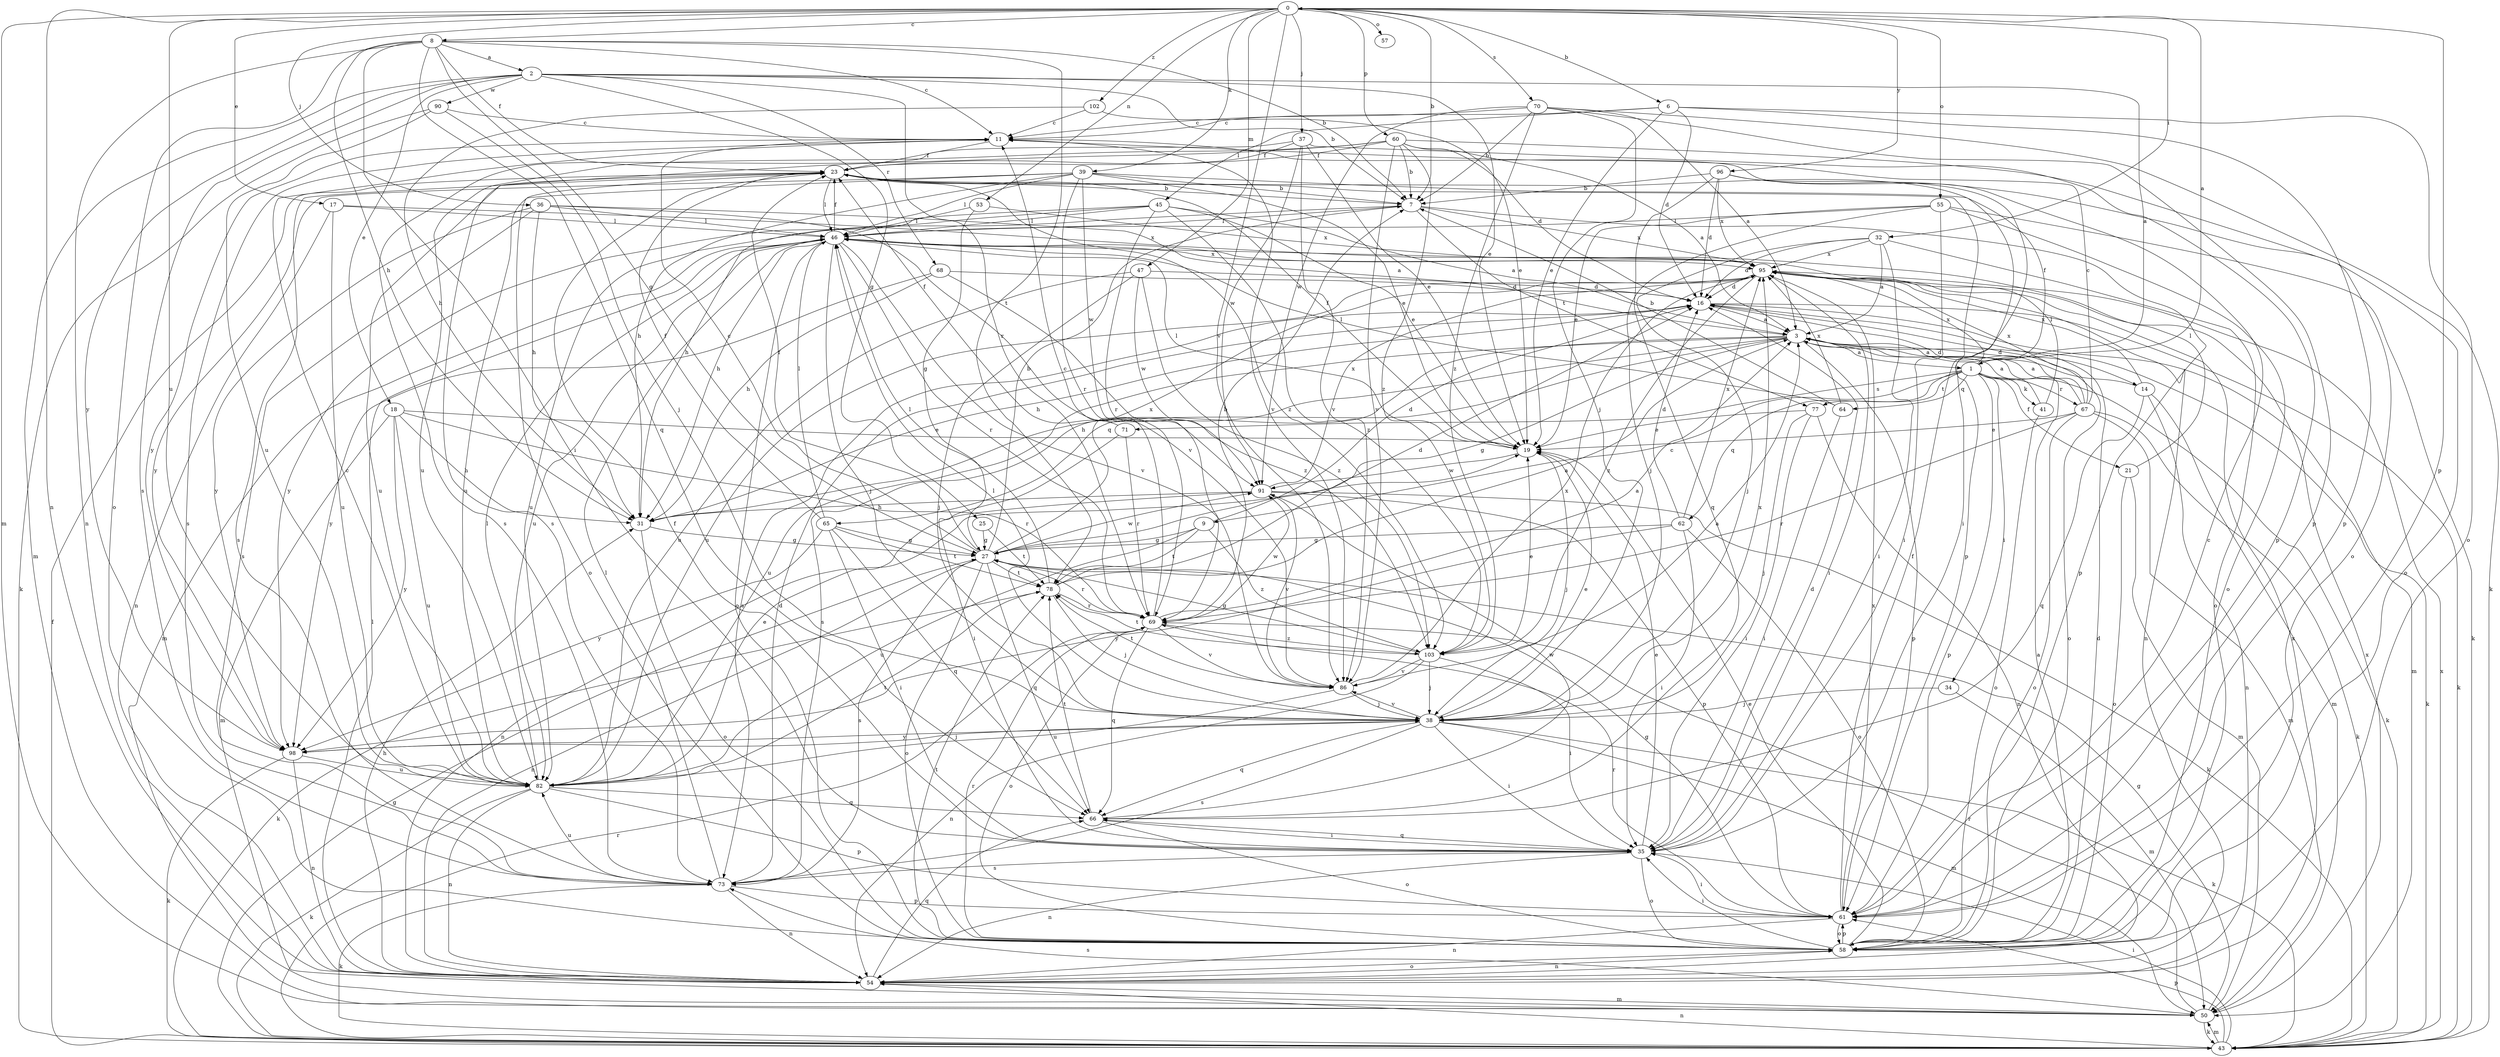strict digraph  {
0;
1;
2;
3;
6;
7;
8;
9;
11;
14;
16;
17;
18;
19;
21;
23;
25;
27;
31;
32;
34;
35;
36;
37;
38;
39;
41;
43;
45;
46;
47;
50;
53;
54;
55;
57;
58;
60;
61;
62;
64;
65;
66;
67;
68;
69;
70;
71;
73;
77;
78;
82;
86;
90;
91;
95;
96;
98;
102;
103;
0 -> 6  [label=b];
0 -> 7  [label=b];
0 -> 8  [label=c];
0 -> 17  [label=e];
0 -> 32  [label=i];
0 -> 36  [label=j];
0 -> 37  [label=j];
0 -> 39  [label=k];
0 -> 47  [label=m];
0 -> 50  [label=m];
0 -> 53  [label=n];
0 -> 54  [label=n];
0 -> 55  [label=o];
0 -> 57  [label=o];
0 -> 60  [label=p];
0 -> 61  [label=p];
0 -> 70  [label=s];
0 -> 82  [label=u];
0 -> 86  [label=v];
0 -> 96  [label=y];
0 -> 102  [label=z];
1 -> 0  [label=a];
1 -> 9  [label=c];
1 -> 21  [label=f];
1 -> 23  [label=f];
1 -> 34  [label=i];
1 -> 41  [label=k];
1 -> 43  [label=k];
1 -> 61  [label=p];
1 -> 62  [label=q];
1 -> 64  [label=q];
1 -> 67  [label=r];
1 -> 71  [label=s];
1 -> 77  [label=t];
1 -> 95  [label=x];
2 -> 1  [label=a];
2 -> 7  [label=b];
2 -> 18  [label=e];
2 -> 19  [label=e];
2 -> 25  [label=g];
2 -> 50  [label=m];
2 -> 68  [label=r];
2 -> 69  [label=r];
2 -> 73  [label=s];
2 -> 90  [label=w];
2 -> 98  [label=y];
3 -> 1  [label=a];
3 -> 14  [label=d];
3 -> 27  [label=g];
3 -> 31  [label=h];
3 -> 43  [label=k];
3 -> 61  [label=p];
3 -> 65  [label=q];
3 -> 73  [label=s];
3 -> 82  [label=u];
6 -> 11  [label=c];
6 -> 16  [label=d];
6 -> 19  [label=e];
6 -> 45  [label=l];
6 -> 58  [label=o];
6 -> 61  [label=p];
7 -> 46  [label=l];
7 -> 61  [label=p];
7 -> 77  [label=t];
7 -> 82  [label=u];
7 -> 95  [label=x];
8 -> 2  [label=a];
8 -> 7  [label=b];
8 -> 11  [label=c];
8 -> 23  [label=f];
8 -> 27  [label=g];
8 -> 31  [label=h];
8 -> 35  [label=i];
8 -> 54  [label=n];
8 -> 58  [label=o];
8 -> 66  [label=q];
8 -> 78  [label=t];
9 -> 16  [label=d];
9 -> 27  [label=g];
9 -> 78  [label=t];
9 -> 82  [label=u];
9 -> 103  [label=z];
11 -> 23  [label=f];
11 -> 73  [label=s];
11 -> 86  [label=v];
11 -> 98  [label=y];
14 -> 3  [label=a];
14 -> 50  [label=m];
14 -> 54  [label=n];
14 -> 66  [label=q];
14 -> 95  [label=x];
16 -> 3  [label=a];
16 -> 31  [label=h];
16 -> 43  [label=k];
16 -> 50  [label=m];
16 -> 58  [label=o];
16 -> 73  [label=s];
17 -> 46  [label=l];
17 -> 54  [label=n];
17 -> 82  [label=u];
17 -> 95  [label=x];
18 -> 19  [label=e];
18 -> 31  [label=h];
18 -> 50  [label=m];
18 -> 69  [label=r];
18 -> 82  [label=u];
18 -> 98  [label=y];
19 -> 23  [label=f];
19 -> 38  [label=j];
19 -> 46  [label=l];
19 -> 91  [label=w];
21 -> 46  [label=l];
21 -> 50  [label=m];
21 -> 58  [label=o];
23 -> 7  [label=b];
23 -> 46  [label=l];
23 -> 58  [label=o];
23 -> 73  [label=s];
23 -> 82  [label=u];
23 -> 103  [label=z];
25 -> 27  [label=g];
25 -> 78  [label=t];
27 -> 7  [label=b];
27 -> 11  [label=c];
27 -> 23  [label=f];
27 -> 54  [label=n];
27 -> 58  [label=o];
27 -> 66  [label=q];
27 -> 69  [label=r];
27 -> 73  [label=s];
27 -> 78  [label=t];
27 -> 91  [label=w];
27 -> 95  [label=x];
31 -> 27  [label=g];
31 -> 58  [label=o];
32 -> 3  [label=a];
32 -> 16  [label=d];
32 -> 35  [label=i];
32 -> 38  [label=j];
32 -> 58  [label=o];
32 -> 95  [label=x];
34 -> 38  [label=j];
34 -> 50  [label=m];
35 -> 16  [label=d];
35 -> 19  [label=e];
35 -> 23  [label=f];
35 -> 54  [label=n];
35 -> 58  [label=o];
35 -> 66  [label=q];
35 -> 73  [label=s];
36 -> 3  [label=a];
36 -> 31  [label=h];
36 -> 46  [label=l];
36 -> 73  [label=s];
36 -> 86  [label=v];
36 -> 98  [label=y];
37 -> 19  [label=e];
37 -> 23  [label=f];
37 -> 61  [label=p];
37 -> 73  [label=s];
37 -> 86  [label=v];
37 -> 91  [label=w];
38 -> 19  [label=e];
38 -> 35  [label=i];
38 -> 43  [label=k];
38 -> 46  [label=l];
38 -> 50  [label=m];
38 -> 66  [label=q];
38 -> 73  [label=s];
38 -> 86  [label=v];
38 -> 95  [label=x];
38 -> 98  [label=y];
39 -> 7  [label=b];
39 -> 19  [label=e];
39 -> 31  [label=h];
39 -> 46  [label=l];
39 -> 61  [label=p];
39 -> 69  [label=r];
39 -> 82  [label=u];
39 -> 91  [label=w];
39 -> 98  [label=y];
41 -> 3  [label=a];
41 -> 46  [label=l];
41 -> 58  [label=o];
43 -> 23  [label=f];
43 -> 27  [label=g];
43 -> 35  [label=i];
43 -> 50  [label=m];
43 -> 54  [label=n];
43 -> 61  [label=p];
43 -> 69  [label=r];
43 -> 95  [label=x];
45 -> 3  [label=a];
45 -> 19  [label=e];
45 -> 31  [label=h];
45 -> 46  [label=l];
45 -> 69  [label=r];
45 -> 98  [label=y];
45 -> 103  [label=z];
46 -> 23  [label=f];
46 -> 31  [label=h];
46 -> 38  [label=j];
46 -> 50  [label=m];
46 -> 58  [label=o];
46 -> 69  [label=r];
46 -> 82  [label=u];
46 -> 86  [label=v];
46 -> 95  [label=x];
47 -> 16  [label=d];
47 -> 38  [label=j];
47 -> 82  [label=u];
47 -> 91  [label=w];
47 -> 103  [label=z];
50 -> 27  [label=g];
50 -> 43  [label=k];
50 -> 69  [label=r];
50 -> 73  [label=s];
50 -> 95  [label=x];
53 -> 27  [label=g];
53 -> 46  [label=l];
53 -> 95  [label=x];
54 -> 31  [label=h];
54 -> 46  [label=l];
54 -> 50  [label=m];
54 -> 58  [label=o];
54 -> 66  [label=q];
54 -> 95  [label=x];
55 -> 19  [label=e];
55 -> 35  [label=i];
55 -> 38  [label=j];
55 -> 43  [label=k];
55 -> 46  [label=l];
55 -> 58  [label=o];
58 -> 3  [label=a];
58 -> 16  [label=d];
58 -> 19  [label=e];
58 -> 35  [label=i];
58 -> 54  [label=n];
58 -> 61  [label=p];
58 -> 69  [label=r];
58 -> 78  [label=t];
60 -> 3  [label=a];
60 -> 7  [label=b];
60 -> 16  [label=d];
60 -> 23  [label=f];
60 -> 58  [label=o];
60 -> 73  [label=s];
60 -> 82  [label=u];
60 -> 86  [label=v];
60 -> 103  [label=z];
61 -> 11  [label=c];
61 -> 23  [label=f];
61 -> 27  [label=g];
61 -> 35  [label=i];
61 -> 54  [label=n];
61 -> 58  [label=o];
61 -> 69  [label=r];
61 -> 95  [label=x];
62 -> 16  [label=d];
62 -> 27  [label=g];
62 -> 35  [label=i];
62 -> 58  [label=o];
62 -> 95  [label=x];
62 -> 98  [label=y];
64 -> 7  [label=b];
64 -> 35  [label=i];
64 -> 46  [label=l];
64 -> 95  [label=x];
65 -> 23  [label=f];
65 -> 27  [label=g];
65 -> 35  [label=i];
65 -> 46  [label=l];
65 -> 66  [label=q];
65 -> 78  [label=t];
65 -> 98  [label=y];
66 -> 35  [label=i];
66 -> 58  [label=o];
66 -> 78  [label=t];
66 -> 91  [label=w];
67 -> 3  [label=a];
67 -> 11  [label=c];
67 -> 16  [label=d];
67 -> 19  [label=e];
67 -> 43  [label=k];
67 -> 50  [label=m];
67 -> 58  [label=o];
67 -> 69  [label=r];
67 -> 95  [label=x];
68 -> 16  [label=d];
68 -> 31  [label=h];
68 -> 98  [label=y];
68 -> 103  [label=z];
69 -> 3  [label=a];
69 -> 7  [label=b];
69 -> 11  [label=c];
69 -> 58  [label=o];
69 -> 66  [label=q];
69 -> 86  [label=v];
69 -> 91  [label=w];
69 -> 103  [label=z];
70 -> 3  [label=a];
70 -> 7  [label=b];
70 -> 11  [label=c];
70 -> 38  [label=j];
70 -> 43  [label=k];
70 -> 61  [label=p];
70 -> 91  [label=w];
70 -> 103  [label=z];
71 -> 23  [label=f];
71 -> 35  [label=i];
71 -> 69  [label=r];
73 -> 16  [label=d];
73 -> 43  [label=k];
73 -> 46  [label=l];
73 -> 54  [label=n];
73 -> 61  [label=p];
73 -> 82  [label=u];
77 -> 19  [label=e];
77 -> 35  [label=i];
77 -> 38  [label=j];
77 -> 54  [label=n];
78 -> 3  [label=a];
78 -> 16  [label=d];
78 -> 38  [label=j];
78 -> 43  [label=k];
78 -> 46  [label=l];
78 -> 69  [label=r];
82 -> 11  [label=c];
82 -> 19  [label=e];
82 -> 43  [label=k];
82 -> 46  [label=l];
82 -> 54  [label=n];
82 -> 61  [label=p];
82 -> 66  [label=q];
82 -> 78  [label=t];
86 -> 3  [label=a];
86 -> 38  [label=j];
86 -> 78  [label=t];
86 -> 82  [label=u];
86 -> 95  [label=x];
90 -> 11  [label=c];
90 -> 38  [label=j];
90 -> 43  [label=k];
90 -> 82  [label=u];
91 -> 31  [label=h];
91 -> 43  [label=k];
91 -> 54  [label=n];
91 -> 61  [label=p];
91 -> 86  [label=v];
91 -> 95  [label=x];
95 -> 16  [label=d];
95 -> 35  [label=i];
95 -> 54  [label=n];
95 -> 82  [label=u];
95 -> 103  [label=z];
96 -> 7  [label=b];
96 -> 16  [label=d];
96 -> 35  [label=i];
96 -> 58  [label=o];
96 -> 66  [label=q];
96 -> 95  [label=x];
98 -> 38  [label=j];
98 -> 43  [label=k];
98 -> 54  [label=n];
98 -> 82  [label=u];
102 -> 11  [label=c];
102 -> 19  [label=e];
102 -> 31  [label=h];
103 -> 19  [label=e];
103 -> 27  [label=g];
103 -> 35  [label=i];
103 -> 38  [label=j];
103 -> 54  [label=n];
103 -> 78  [label=t];
103 -> 86  [label=v];
}
